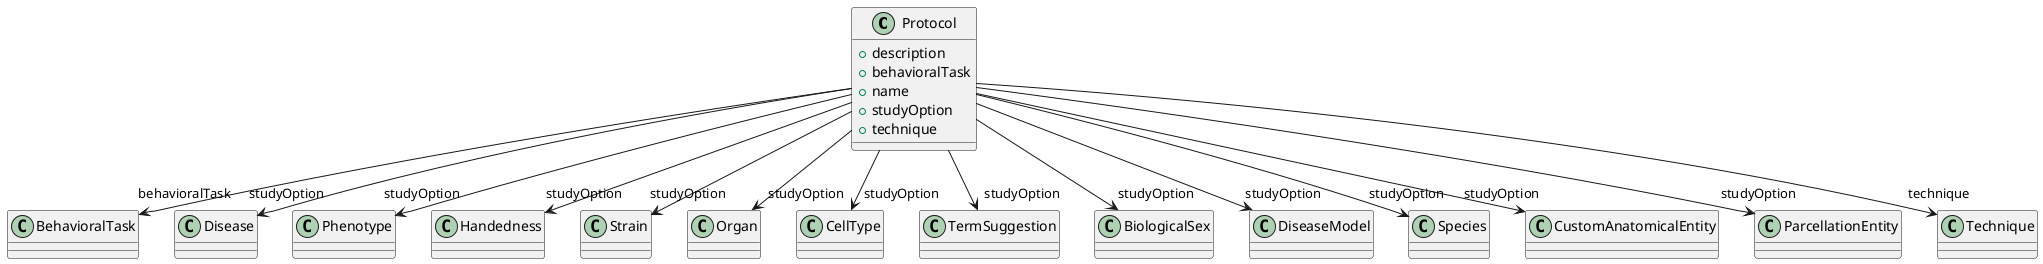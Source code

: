 @startuml
class Protocol {
+description
+behavioralTask
+name
+studyOption
+technique

}
Protocol -d-> "behavioralTask" BehavioralTask
Protocol -d-> "studyOption" Disease
Protocol -d-> "studyOption" Phenotype
Protocol -d-> "studyOption" Handedness
Protocol -d-> "studyOption" Strain
Protocol -d-> "studyOption" Organ
Protocol -d-> "studyOption" CellType
Protocol -d-> "studyOption" TermSuggestion
Protocol -d-> "studyOption" BiologicalSex
Protocol -d-> "studyOption" DiseaseModel
Protocol -d-> "studyOption" Species
Protocol -d-> "studyOption" CustomAnatomicalEntity
Protocol -d-> "studyOption" ParcellationEntity
Protocol -d-> "technique" Technique

@enduml